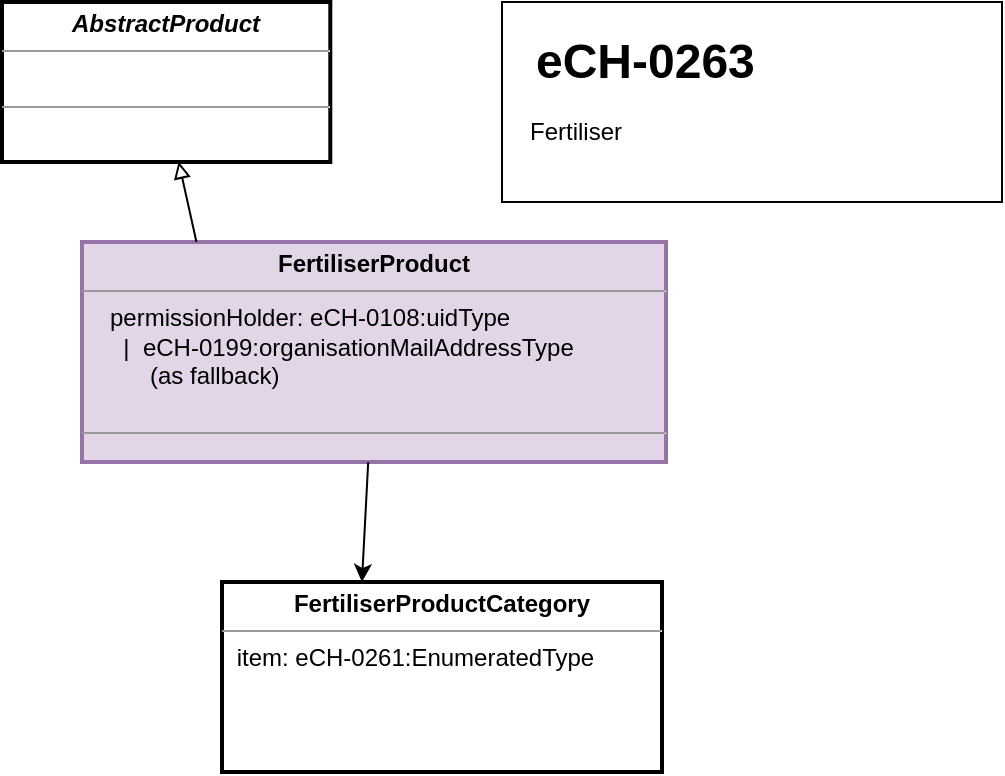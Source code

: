 <mxfile version="20.5.3" type="embed"><diagram name="Page-1" id="dgtxuerMMSXF1kjH5jog"><mxGraphModel dx="1353" dy="704" grid="1" gridSize="10" guides="1" tooltips="1" connect="1" arrows="1" fold="1" page="1" pageScale="1" pageWidth="850" pageHeight="1100" math="0" shadow="0"><root><mxCell id="0"/><mxCell id="1" parent="0"/><mxCell id="daYEHY68pMqqiSnO8TaO-17" value="&lt;p style=&quot;margin:0px;margin-top:4px;text-align:center;&quot;&gt;&lt;b&gt;FertiliserProduct&lt;/b&gt;&lt;/p&gt;&lt;hr size=&quot;1&quot;&gt;&lt;p style=&quot;margin:0px;margin-left:4px;&quot;&gt;&amp;nbsp;&lt;span style=&quot;background-color: initial;&quot;&gt;&amp;nbsp; permissionHolder: eCH-0108:uidType&lt;/span&gt;&lt;br&gt;&lt;/p&gt;&lt;p style=&quot;margin: 0px 0px 0px 4px;&quot;&gt;&amp;nbsp; &amp;nbsp; &amp;nbsp;|&amp;nbsp; eCH-0199:organisationMailAddressType&lt;br&gt;&lt;/p&gt;&lt;p style=&quot;margin: 0px 0px 0px 4px;&quot;&gt;&amp;nbsp; &amp;nbsp; &amp;nbsp; &amp;nbsp; &amp;nbsp;(as fallback)&lt;/p&gt;&lt;div&gt;&lt;br&gt;&lt;/div&gt;&lt;hr size=&quot;1&quot;&gt;&lt;p style=&quot;margin:0px;margin-left:4px;&quot;&gt;&lt;br&gt;&lt;/p&gt;" style="verticalAlign=top;align=left;overflow=fill;fontSize=12;fontFamily=Helvetica;html=1;sketch=0;strokeWidth=2;fillColor=#e1d5e7;strokeColor=#9673a6;" parent="1" vertex="1"><mxGeometry x="-680" y="190" width="292" height="110" as="geometry"/></mxCell><mxCell id="daYEHY68pMqqiSnO8TaO-22" value="" style="endArrow=classic;html=1;sketch=0;fontFamily=Helvetica;curved=1;entryX=0.318;entryY=0;entryDx=0;entryDy=0;entryPerimeter=0;" parent="1" source="daYEHY68pMqqiSnO8TaO-17" target="7" edge="1"><mxGeometry width="50" height="50" relative="1" as="geometry"><mxPoint x="-612.981" y="453.785" as="sourcePoint"/><mxPoint x="-538.131" y="350" as="targetPoint"/></mxGeometry></mxCell><mxCell id="2" value="&lt;p style=&quot;margin:0px;margin-top:4px;text-align:center;&quot;&gt;&lt;b&gt;&lt;i&gt;AbstractProduct&lt;/i&gt;&lt;/b&gt;&lt;/p&gt;&lt;hr size=&quot;1&quot;&gt;&lt;p style=&quot;margin:0px;margin-left:4px;&quot;&gt;&lt;br&gt;&lt;/p&gt;&lt;hr size=&quot;1&quot;&gt;&lt;p style=&quot;margin:0px;margin-left:4px;&quot;&gt;&lt;br&gt;&lt;/p&gt;" style="verticalAlign=top;align=left;overflow=fill;fontSize=12;fontFamily=Helvetica;html=1;sketch=0;strokeWidth=2;" parent="1" vertex="1"><mxGeometry x="-720" y="70" width="164.15" height="80" as="geometry"/></mxCell><mxCell id="3" value="" style="endArrow=block;html=1;sketch=0;fontFamily=Helvetica;curved=1;endFill=0;exitX=0.196;exitY=0;exitDx=0;exitDy=0;entryX=0.538;entryY=0.998;entryDx=0;entryDy=0;entryPerimeter=0;exitPerimeter=0;" parent="1" source="daYEHY68pMqqiSnO8TaO-17" target="2" edge="1"><mxGeometry width="50" height="50" relative="1" as="geometry"><mxPoint x="-590.315" y="195.688" as="sourcePoint"/><mxPoint x="-1164.18" y="569.7" as="targetPoint"/></mxGeometry></mxCell><mxCell id="7" value="&lt;p style=&quot;margin:0px;margin-top:4px;text-align:center;&quot;&gt;&lt;b style=&quot;background-color: initial;&quot;&gt;FertiliserProductCategory&lt;/b&gt;&lt;br&gt;&lt;/p&gt;&lt;hr size=&quot;1&quot;&gt;&lt;p style=&quot;margin:0px;margin-left:4px;&quot;&gt;&lt;/p&gt;&lt;p style=&quot;margin:0px;margin-left:4px;&quot;&gt;&amp;nbsp;item: eCH-0261:EnumeratedType&lt;/p&gt;" style="verticalAlign=top;align=left;overflow=fill;fontSize=12;fontFamily=Helvetica;html=1;sketch=0;strokeWidth=2;" parent="1" vertex="1"><mxGeometry x="-610" y="360" width="220" height="95" as="geometry"/></mxCell><mxCell id="9" value="" style="rounded=0;whiteSpace=wrap;html=1;fontFamily=Helvetica;" parent="1" vertex="1"><mxGeometry x="-470" y="70" width="250" height="100" as="geometry"/></mxCell><mxCell id="10" value="&lt;h1&gt;&lt;span style=&quot;background-color: initial;&quot;&gt;eCH-0263&lt;/span&gt;&lt;/h1&gt;&lt;div&gt;&lt;br&gt;&lt;/div&gt;" style="text;html=1;strokeColor=none;fillColor=none;spacing=5;spacingTop=-20;whiteSpace=wrap;overflow=hidden;rounded=0;strokeWidth=2;fontFamily=Helvetica;" parent="1" vertex="1"><mxGeometry x="-458.5" y="80" width="195.7" height="80" as="geometry"/></mxCell><mxCell id="11" value="Fertiliser" style="text;html=1;strokeColor=none;fillColor=none;align=left;verticalAlign=middle;whiteSpace=wrap;rounded=0;strokeWidth=2;fontFamily=Helvetica;" parent="1" vertex="1"><mxGeometry x="-458.5" y="120" width="226.4" height="30" as="geometry"/></mxCell></root></mxGraphModel></diagram></mxfile>